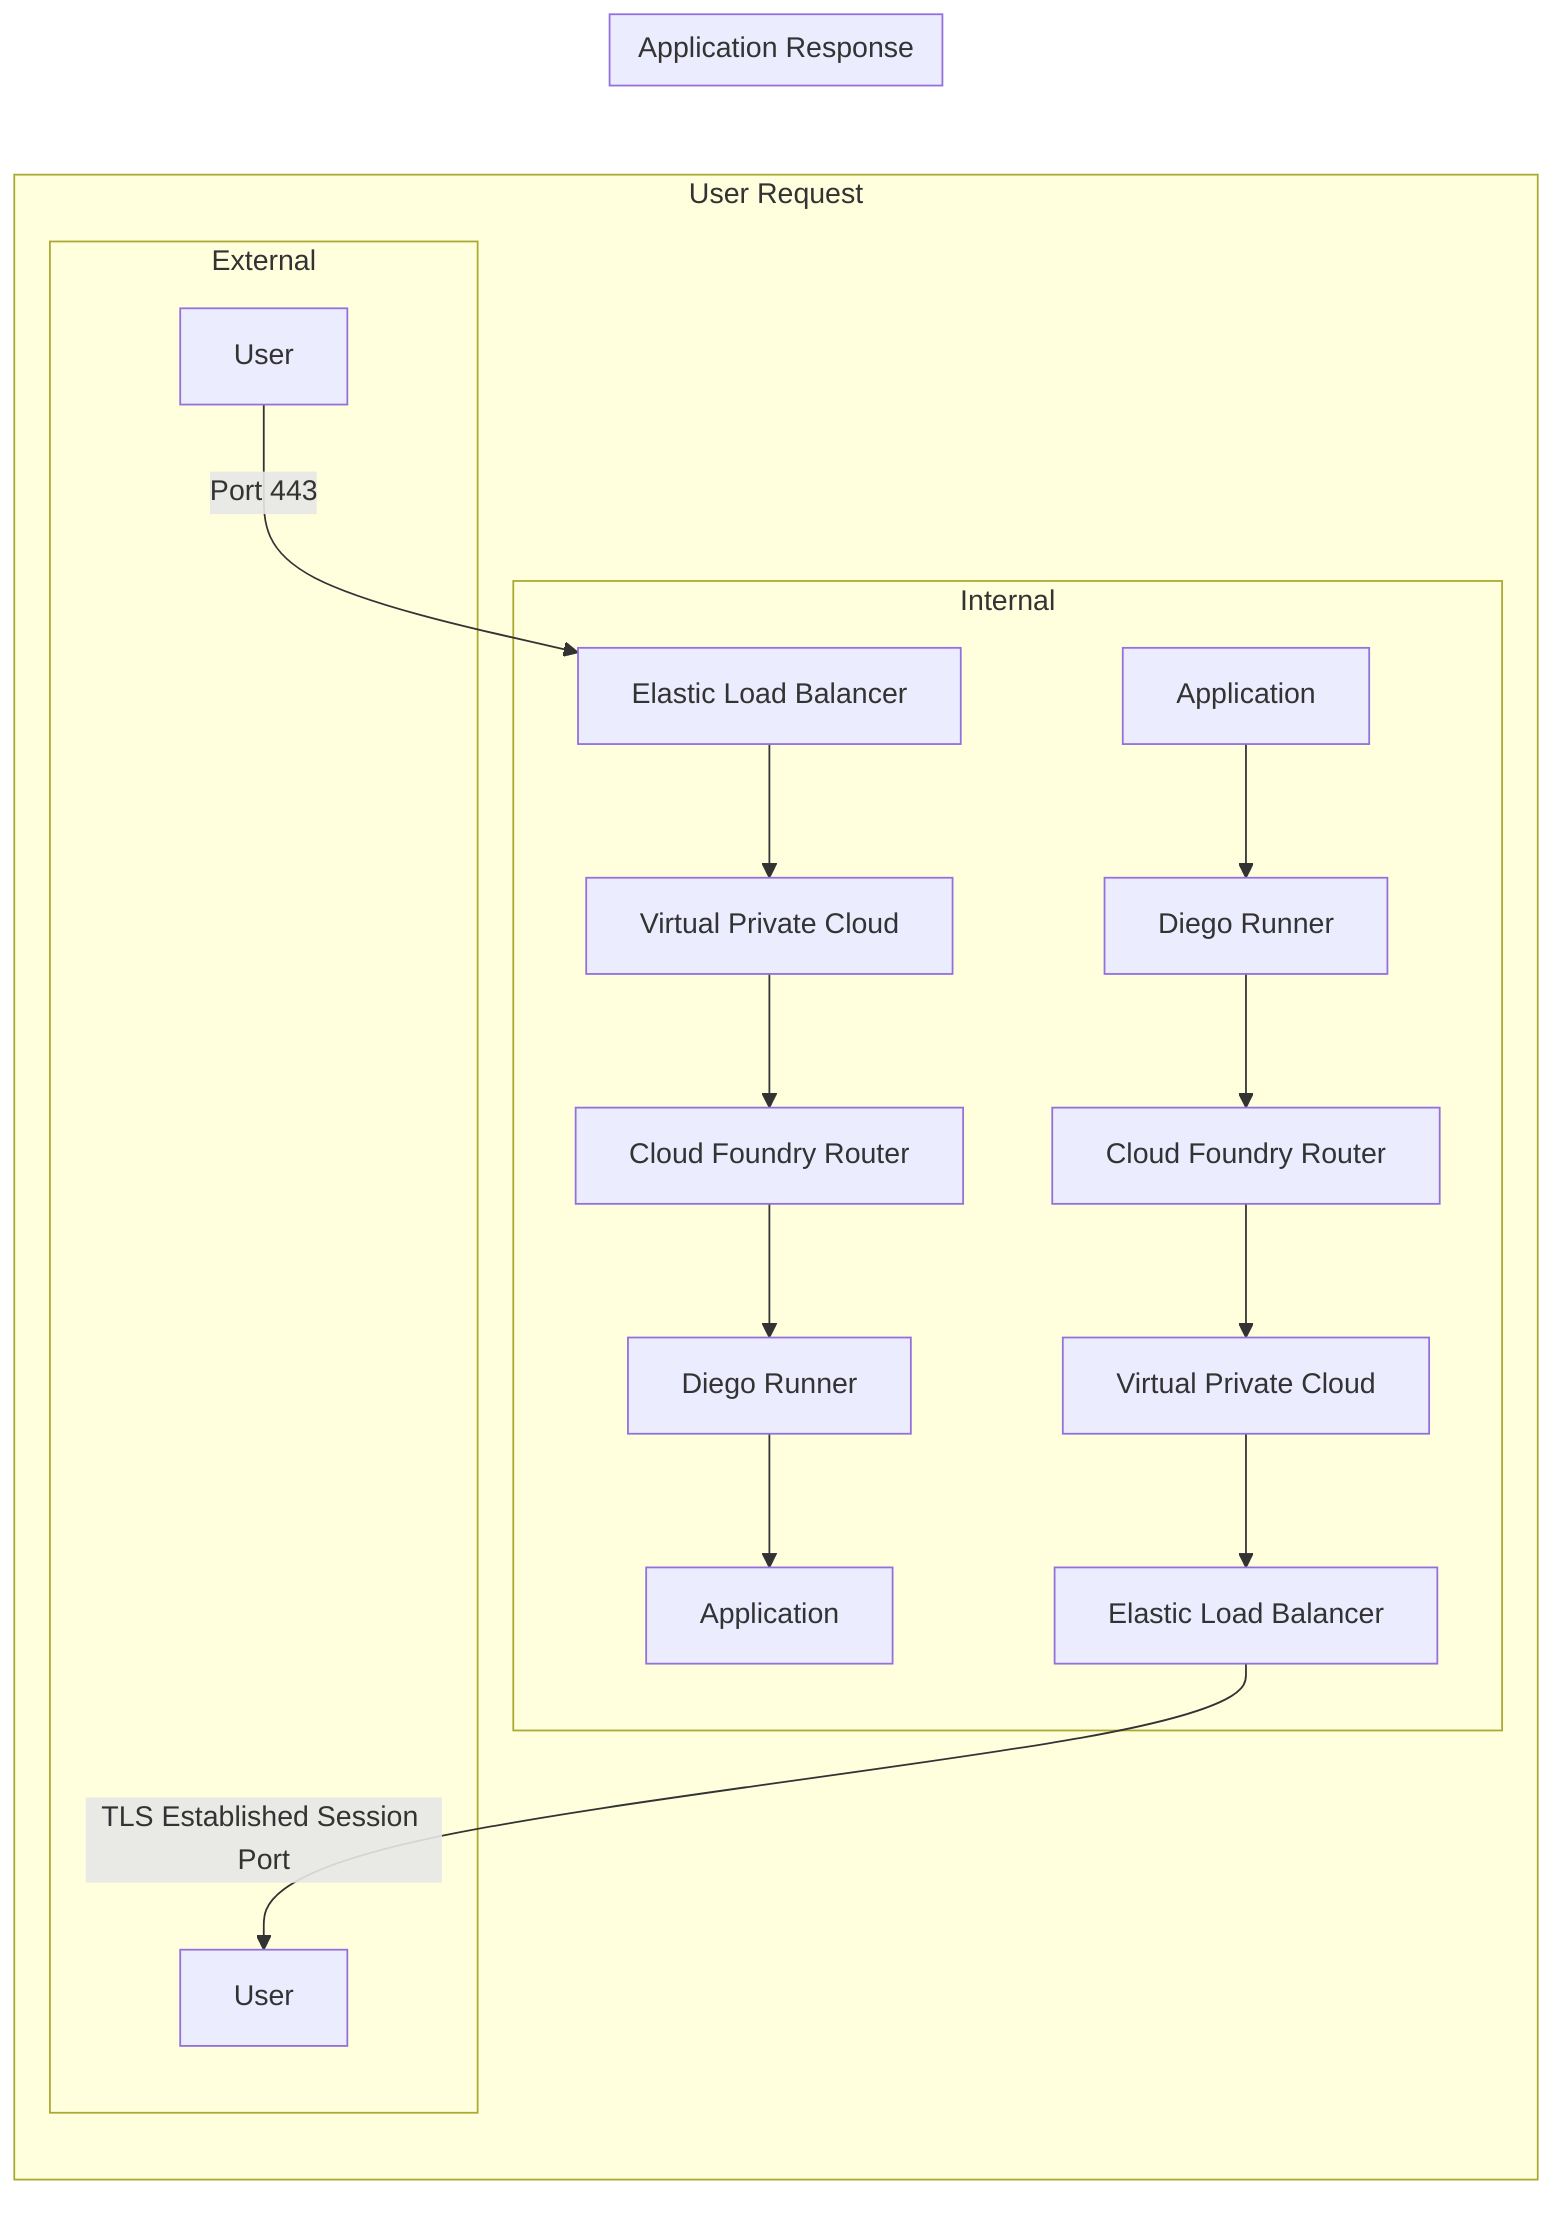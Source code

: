 graph LR
  subgraph User Request
    subgraph Internal
      elb["Elastic Load Balancer"]
      vpc["Virtual Private Cloud"]
      router["Cloud Foundry Router"]
      diego["Diego Runner"]
      container["Application"]
    end
    subgraph External
      user["User"]
    end

    user--Port 443-->elb
    elb-->vpc
    vpc-->router
    router-->diego
    diego-->container
  end

  subgraph Application Response
    subgraph Internal
      elb2["Elastic Load Balancer"]
      vpc2["Virtual Private Cloud"]
      router2["Cloud Foundry Router"]
      diego2["Diego Runner"]
      container2["Application"]
    end
    subgraph External
      user2["User"]
    end

    elb2--TLS Established Session Port-->user2
    vpc2-->elb2
    router2-->vpc2
    diego2-->router2
    container2-->diego2
  end